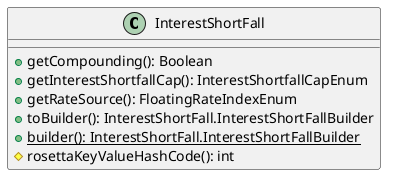 @startuml

    class InterestShortFall [[InterestShortFall.html]] {
        +getCompounding(): Boolean
        +getInterestShortfallCap(): InterestShortfallCapEnum
        +getRateSource(): FloatingRateIndexEnum
        +toBuilder(): InterestShortFall.InterestShortFallBuilder
        {static} +builder(): InterestShortFall.InterestShortFallBuilder
        #rosettaKeyValueHashCode(): int
    }

@enduml
